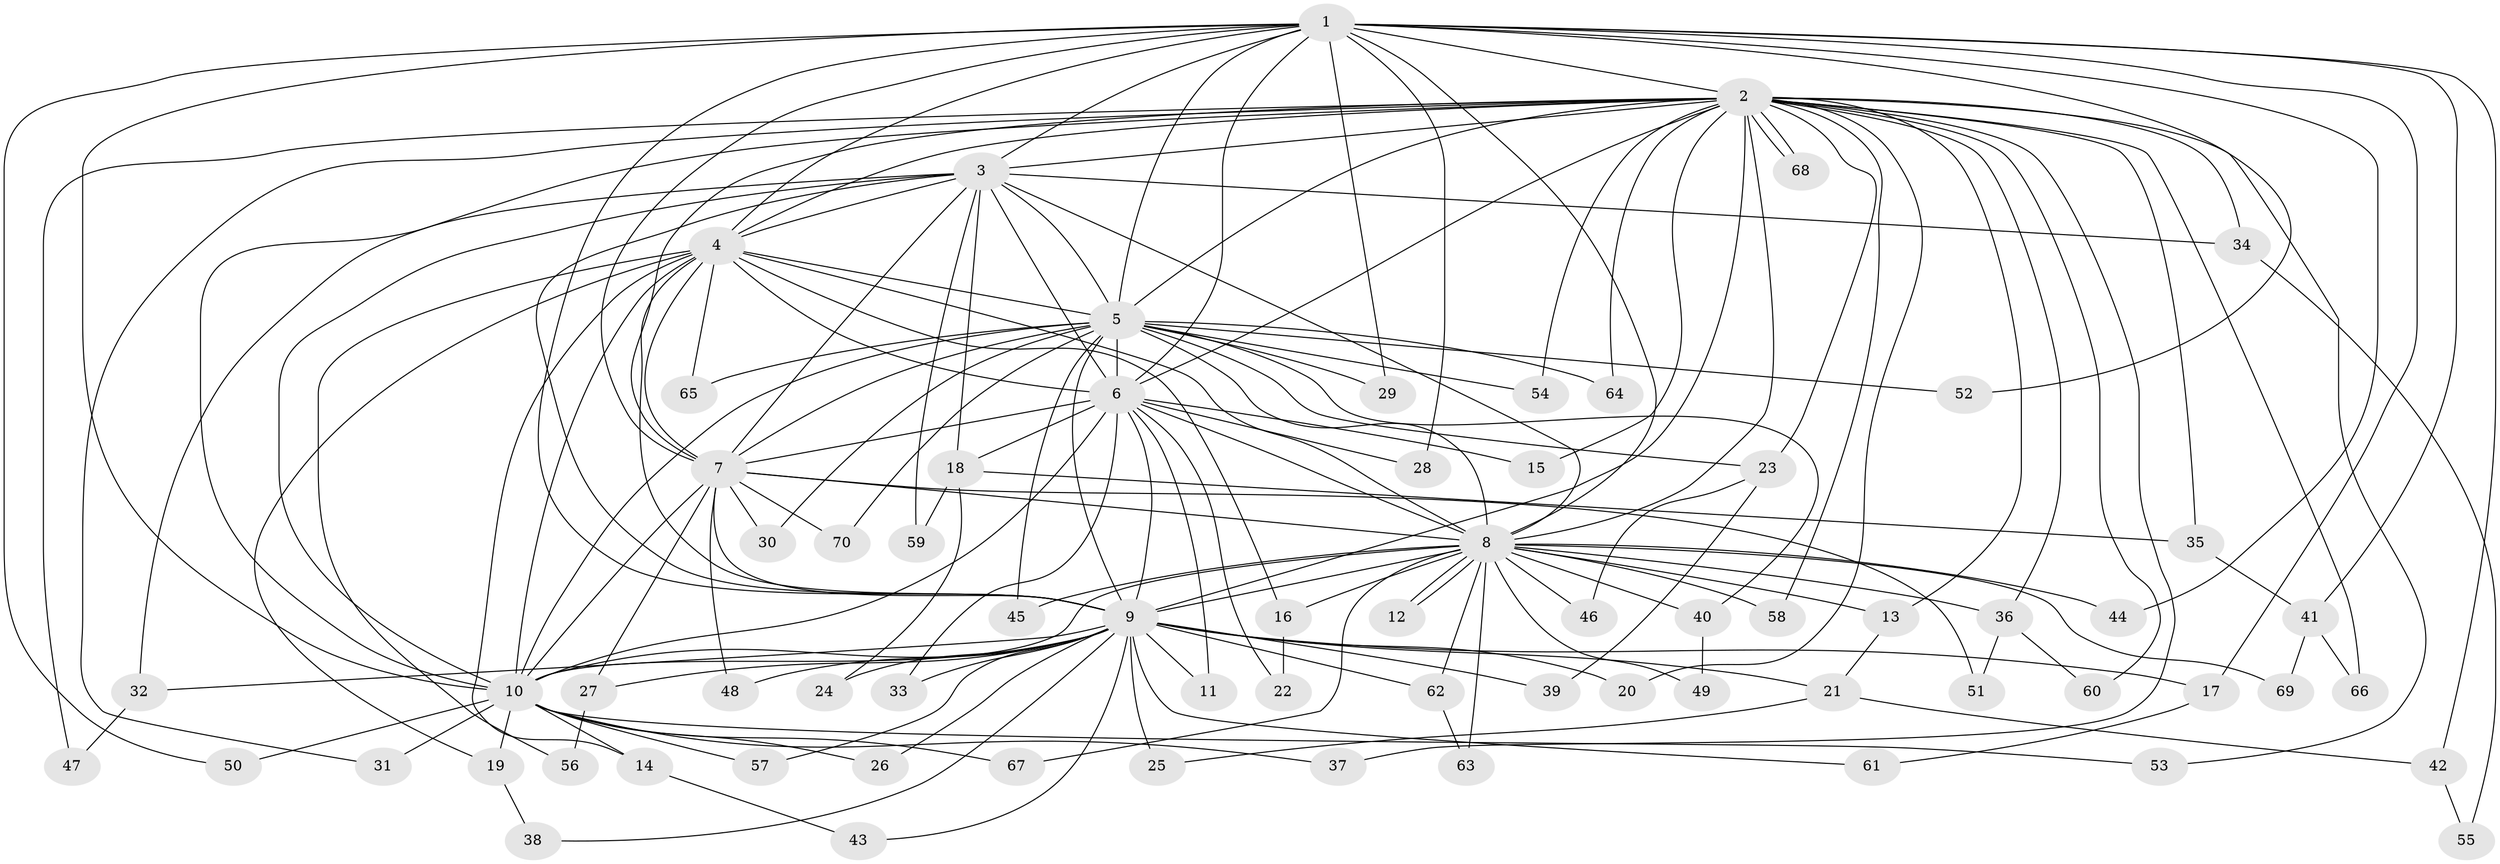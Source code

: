 // Generated by graph-tools (version 1.1) at 2025/34/03/09/25 02:34:43]
// undirected, 70 vertices, 165 edges
graph export_dot {
graph [start="1"]
  node [color=gray90,style=filled];
  1;
  2;
  3;
  4;
  5;
  6;
  7;
  8;
  9;
  10;
  11;
  12;
  13;
  14;
  15;
  16;
  17;
  18;
  19;
  20;
  21;
  22;
  23;
  24;
  25;
  26;
  27;
  28;
  29;
  30;
  31;
  32;
  33;
  34;
  35;
  36;
  37;
  38;
  39;
  40;
  41;
  42;
  43;
  44;
  45;
  46;
  47;
  48;
  49;
  50;
  51;
  52;
  53;
  54;
  55;
  56;
  57;
  58;
  59;
  60;
  61;
  62;
  63;
  64;
  65;
  66;
  67;
  68;
  69;
  70;
  1 -- 2;
  1 -- 3;
  1 -- 4;
  1 -- 5;
  1 -- 6;
  1 -- 7;
  1 -- 8;
  1 -- 9;
  1 -- 10;
  1 -- 17;
  1 -- 28;
  1 -- 29;
  1 -- 41;
  1 -- 42;
  1 -- 44;
  1 -- 50;
  1 -- 52;
  2 -- 3;
  2 -- 4;
  2 -- 5;
  2 -- 6;
  2 -- 7;
  2 -- 8;
  2 -- 9;
  2 -- 10;
  2 -- 13;
  2 -- 15;
  2 -- 20;
  2 -- 23;
  2 -- 31;
  2 -- 34;
  2 -- 35;
  2 -- 36;
  2 -- 37;
  2 -- 47;
  2 -- 53;
  2 -- 54;
  2 -- 58;
  2 -- 60;
  2 -- 64;
  2 -- 66;
  2 -- 68;
  2 -- 68;
  3 -- 4;
  3 -- 5;
  3 -- 6;
  3 -- 7;
  3 -- 8;
  3 -- 9;
  3 -- 10;
  3 -- 18;
  3 -- 32;
  3 -- 34;
  3 -- 59;
  4 -- 5;
  4 -- 6;
  4 -- 7;
  4 -- 8;
  4 -- 9;
  4 -- 10;
  4 -- 14;
  4 -- 16;
  4 -- 19;
  4 -- 56;
  4 -- 65;
  5 -- 6;
  5 -- 7;
  5 -- 8;
  5 -- 9;
  5 -- 10;
  5 -- 23;
  5 -- 29;
  5 -- 30;
  5 -- 40;
  5 -- 45;
  5 -- 52;
  5 -- 54;
  5 -- 64;
  5 -- 65;
  5 -- 70;
  6 -- 7;
  6 -- 8;
  6 -- 9;
  6 -- 10;
  6 -- 11;
  6 -- 15;
  6 -- 18;
  6 -- 22;
  6 -- 28;
  6 -- 33;
  7 -- 8;
  7 -- 9;
  7 -- 10;
  7 -- 27;
  7 -- 30;
  7 -- 48;
  7 -- 51;
  7 -- 70;
  8 -- 9;
  8 -- 10;
  8 -- 12;
  8 -- 12;
  8 -- 13;
  8 -- 16;
  8 -- 36;
  8 -- 40;
  8 -- 44;
  8 -- 45;
  8 -- 46;
  8 -- 49;
  8 -- 58;
  8 -- 62;
  8 -- 63;
  8 -- 67;
  8 -- 69;
  9 -- 10;
  9 -- 11;
  9 -- 17;
  9 -- 20;
  9 -- 21;
  9 -- 24;
  9 -- 25;
  9 -- 26;
  9 -- 27;
  9 -- 32;
  9 -- 33;
  9 -- 38;
  9 -- 39;
  9 -- 43;
  9 -- 48;
  9 -- 57;
  9 -- 61;
  9 -- 62;
  10 -- 14;
  10 -- 19;
  10 -- 26;
  10 -- 31;
  10 -- 37;
  10 -- 50;
  10 -- 53;
  10 -- 57;
  10 -- 67;
  13 -- 21;
  14 -- 43;
  16 -- 22;
  17 -- 61;
  18 -- 24;
  18 -- 35;
  18 -- 59;
  19 -- 38;
  21 -- 25;
  21 -- 42;
  23 -- 39;
  23 -- 46;
  27 -- 56;
  32 -- 47;
  34 -- 55;
  35 -- 41;
  36 -- 51;
  36 -- 60;
  40 -- 49;
  41 -- 66;
  41 -- 69;
  42 -- 55;
  62 -- 63;
}
